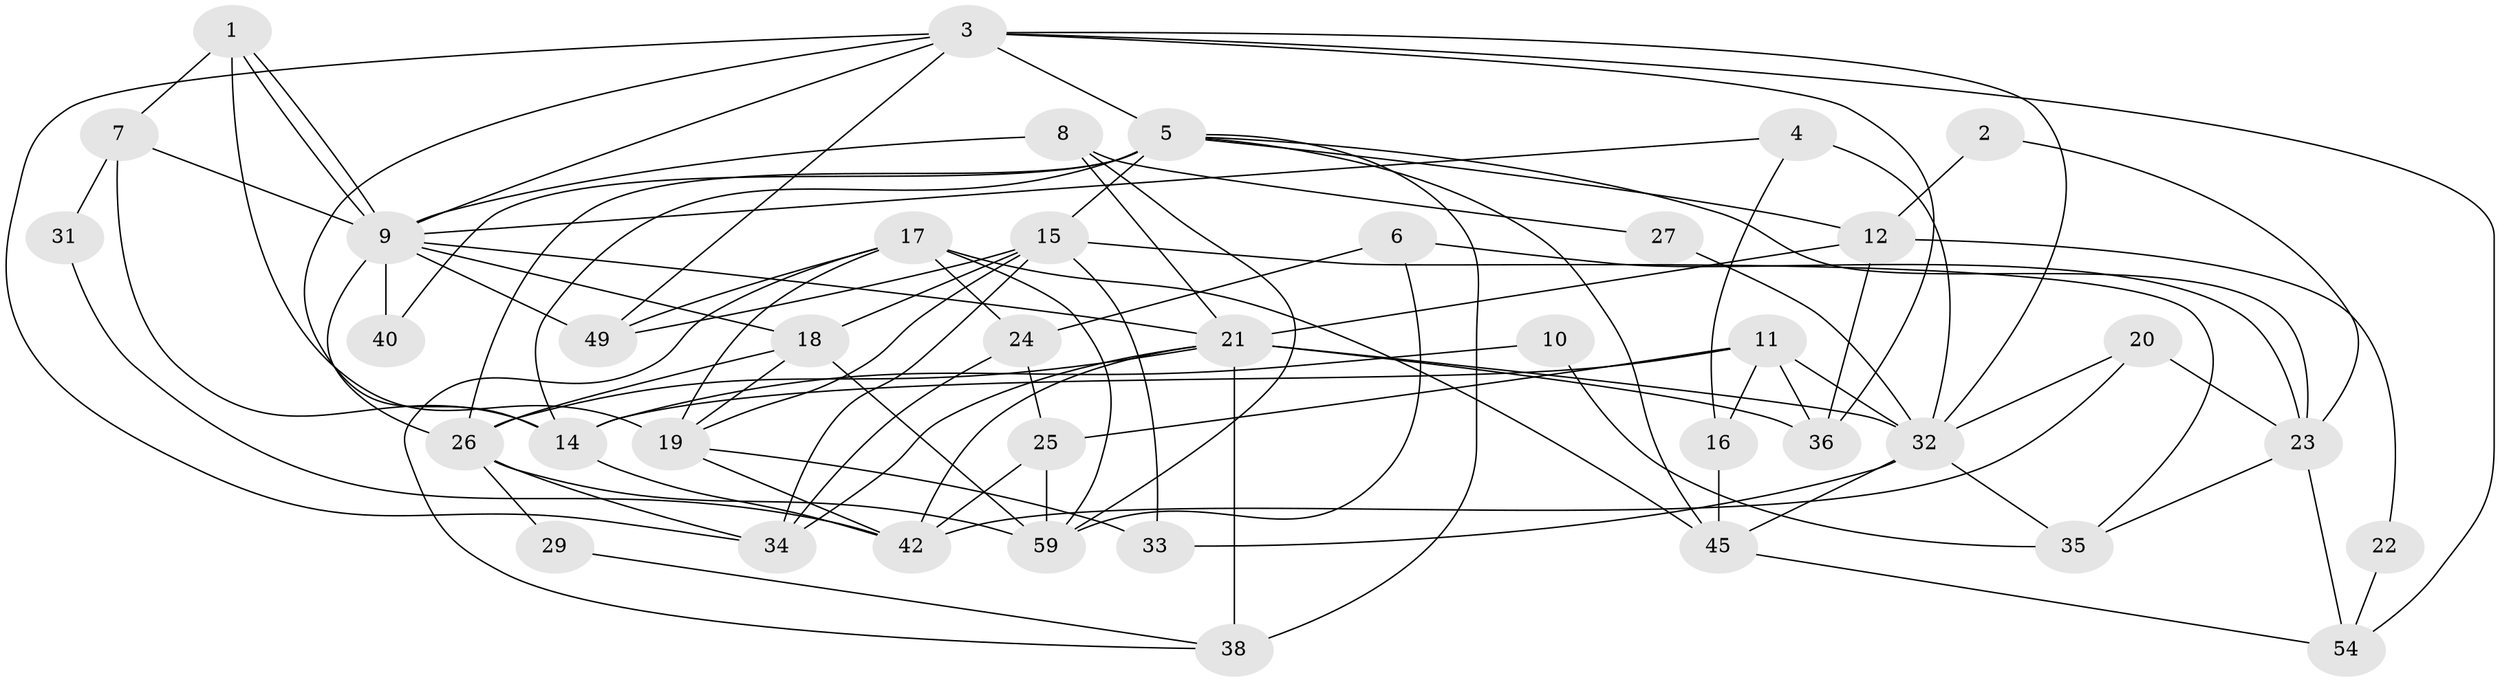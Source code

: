 // original degree distribution, {4: 0.265625, 2: 0.15625, 5: 0.140625, 3: 0.265625, 6: 0.140625, 7: 0.015625, 11: 0.015625}
// Generated by graph-tools (version 1.1) at 2025/11/02/27/25 16:11:21]
// undirected, 40 vertices, 95 edges
graph export_dot {
graph [start="1"]
  node [color=gray90,style=filled];
  1;
  2;
  3 [super="+46"];
  4;
  5 [super="+43"];
  6;
  7;
  8 [super="+13"];
  9 [super="+28"];
  10;
  11 [super="+39"];
  12;
  14 [super="+57"];
  15 [super="+55"];
  16;
  17 [super="+53"];
  18 [super="+37"];
  19 [super="+41"];
  20 [super="+62"];
  21 [super="+30"];
  22;
  23 [super="+56"];
  24;
  25 [super="+47"];
  26 [super="+51"];
  27;
  29;
  31;
  32 [super="+50"];
  33;
  34 [super="+44"];
  35;
  36 [super="+61"];
  38 [super="+52"];
  40;
  42 [super="+48"];
  45 [super="+63"];
  49 [super="+58"];
  54 [super="+64"];
  59 [super="+60"];
  1 -- 9;
  1 -- 9;
  1 -- 7;
  1 -- 19;
  2 -- 23;
  2 -- 12;
  3 -- 14;
  3 -- 54;
  3 -- 9;
  3 -- 36;
  3 -- 32;
  3 -- 34;
  3 -- 5;
  3 -- 49;
  4 -- 9;
  4 -- 16;
  4 -- 32;
  5 -- 12;
  5 -- 38;
  5 -- 40;
  5 -- 26;
  5 -- 45;
  5 -- 14;
  5 -- 15 [weight=2];
  5 -- 23;
  6 -- 24;
  6 -- 59;
  6 -- 23;
  7 -- 31;
  7 -- 9;
  7 -- 14;
  8 -- 27;
  8 -- 21;
  8 -- 59;
  8 -- 9;
  9 -- 21;
  9 -- 49;
  9 -- 40;
  9 -- 26;
  9 -- 18;
  10 -- 35;
  10 -- 14;
  11 -- 16;
  11 -- 25;
  11 -- 32 [weight=2];
  11 -- 36;
  11 -- 14;
  12 -- 21;
  12 -- 22;
  12 -- 36;
  14 -- 42;
  15 -- 18;
  15 -- 19;
  15 -- 33;
  15 -- 35;
  15 -- 34;
  15 -- 49;
  16 -- 45;
  17 -- 49;
  17 -- 38;
  17 -- 24;
  17 -- 59;
  17 -- 45;
  17 -- 19;
  18 -- 26;
  18 -- 19;
  18 -- 59;
  19 -- 33;
  19 -- 42;
  20 -- 42;
  20 -- 32;
  20 -- 23;
  21 -- 38 [weight=3];
  21 -- 34;
  21 -- 36;
  21 -- 32;
  21 -- 42;
  21 -- 26;
  22 -- 54;
  23 -- 54;
  23 -- 35;
  24 -- 34 [weight=2];
  24 -- 25;
  25 -- 59 [weight=2];
  25 -- 42;
  26 -- 29;
  26 -- 59;
  26 -- 34;
  27 -- 32;
  29 -- 38;
  31 -- 42;
  32 -- 35;
  32 -- 33;
  32 -- 45;
  45 -- 54;
}
